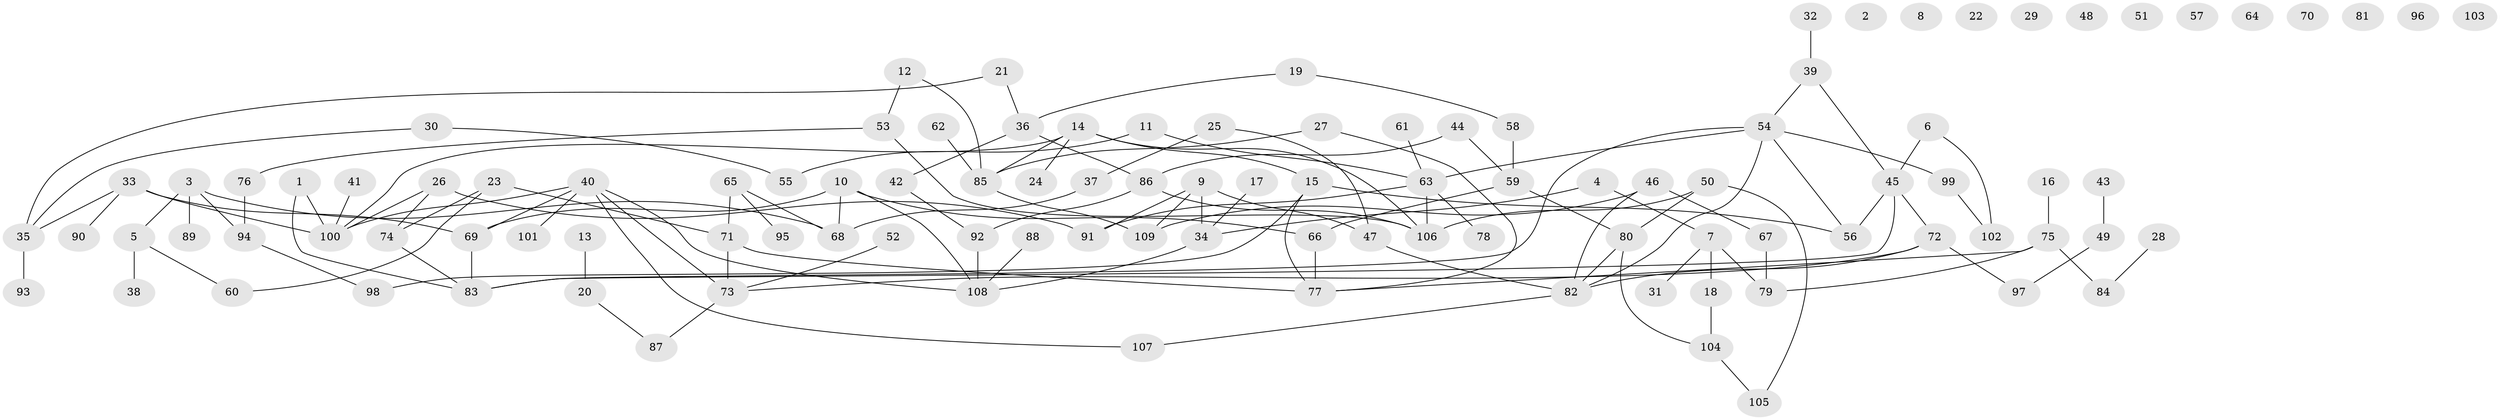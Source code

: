 // Generated by graph-tools (version 1.1) at 2025/40/03/09/25 04:40:09]
// undirected, 109 vertices, 135 edges
graph export_dot {
graph [start="1"]
  node [color=gray90,style=filled];
  1;
  2;
  3;
  4;
  5;
  6;
  7;
  8;
  9;
  10;
  11;
  12;
  13;
  14;
  15;
  16;
  17;
  18;
  19;
  20;
  21;
  22;
  23;
  24;
  25;
  26;
  27;
  28;
  29;
  30;
  31;
  32;
  33;
  34;
  35;
  36;
  37;
  38;
  39;
  40;
  41;
  42;
  43;
  44;
  45;
  46;
  47;
  48;
  49;
  50;
  51;
  52;
  53;
  54;
  55;
  56;
  57;
  58;
  59;
  60;
  61;
  62;
  63;
  64;
  65;
  66;
  67;
  68;
  69;
  70;
  71;
  72;
  73;
  74;
  75;
  76;
  77;
  78;
  79;
  80;
  81;
  82;
  83;
  84;
  85;
  86;
  87;
  88;
  89;
  90;
  91;
  92;
  93;
  94;
  95;
  96;
  97;
  98;
  99;
  100;
  101;
  102;
  103;
  104;
  105;
  106;
  107;
  108;
  109;
  1 -- 83;
  1 -- 100;
  3 -- 5;
  3 -- 68;
  3 -- 89;
  3 -- 94;
  4 -- 7;
  4 -- 34;
  5 -- 38;
  5 -- 60;
  6 -- 45;
  6 -- 102;
  7 -- 18;
  7 -- 31;
  7 -- 79;
  9 -- 34;
  9 -- 47;
  9 -- 91;
  9 -- 109;
  10 -- 66;
  10 -- 68;
  10 -- 69;
  10 -- 108;
  11 -- 55;
  11 -- 63;
  12 -- 53;
  12 -- 85;
  13 -- 20;
  14 -- 15;
  14 -- 24;
  14 -- 85;
  14 -- 100;
  14 -- 106;
  15 -- 56;
  15 -- 77;
  15 -- 98;
  16 -- 75;
  17 -- 34;
  18 -- 104;
  19 -- 36;
  19 -- 58;
  20 -- 87;
  21 -- 35;
  21 -- 36;
  23 -- 60;
  23 -- 71;
  23 -- 74;
  25 -- 37;
  25 -- 47;
  26 -- 74;
  26 -- 91;
  26 -- 100;
  27 -- 77;
  27 -- 85;
  28 -- 84;
  30 -- 35;
  30 -- 55;
  32 -- 39;
  33 -- 35;
  33 -- 69;
  33 -- 90;
  33 -- 100;
  34 -- 108;
  35 -- 93;
  36 -- 42;
  36 -- 86;
  37 -- 68;
  39 -- 45;
  39 -- 54;
  40 -- 69;
  40 -- 73;
  40 -- 100;
  40 -- 101;
  40 -- 107;
  40 -- 108;
  41 -- 100;
  42 -- 92;
  43 -- 49;
  44 -- 59;
  44 -- 86;
  45 -- 56;
  45 -- 72;
  45 -- 83;
  46 -- 67;
  46 -- 82;
  46 -- 109;
  47 -- 82;
  49 -- 97;
  50 -- 80;
  50 -- 105;
  50 -- 106;
  52 -- 73;
  53 -- 76;
  53 -- 106;
  54 -- 56;
  54 -- 63;
  54 -- 82;
  54 -- 83;
  54 -- 99;
  58 -- 59;
  59 -- 66;
  59 -- 80;
  61 -- 63;
  62 -- 85;
  63 -- 78;
  63 -- 91;
  63 -- 106;
  65 -- 68;
  65 -- 71;
  65 -- 95;
  66 -- 77;
  67 -- 79;
  69 -- 83;
  71 -- 73;
  71 -- 77;
  72 -- 73;
  72 -- 82;
  72 -- 97;
  73 -- 87;
  74 -- 83;
  75 -- 77;
  75 -- 79;
  75 -- 84;
  76 -- 94;
  80 -- 82;
  80 -- 104;
  82 -- 107;
  85 -- 109;
  86 -- 92;
  86 -- 106;
  88 -- 108;
  92 -- 108;
  94 -- 98;
  99 -- 102;
  104 -- 105;
}
